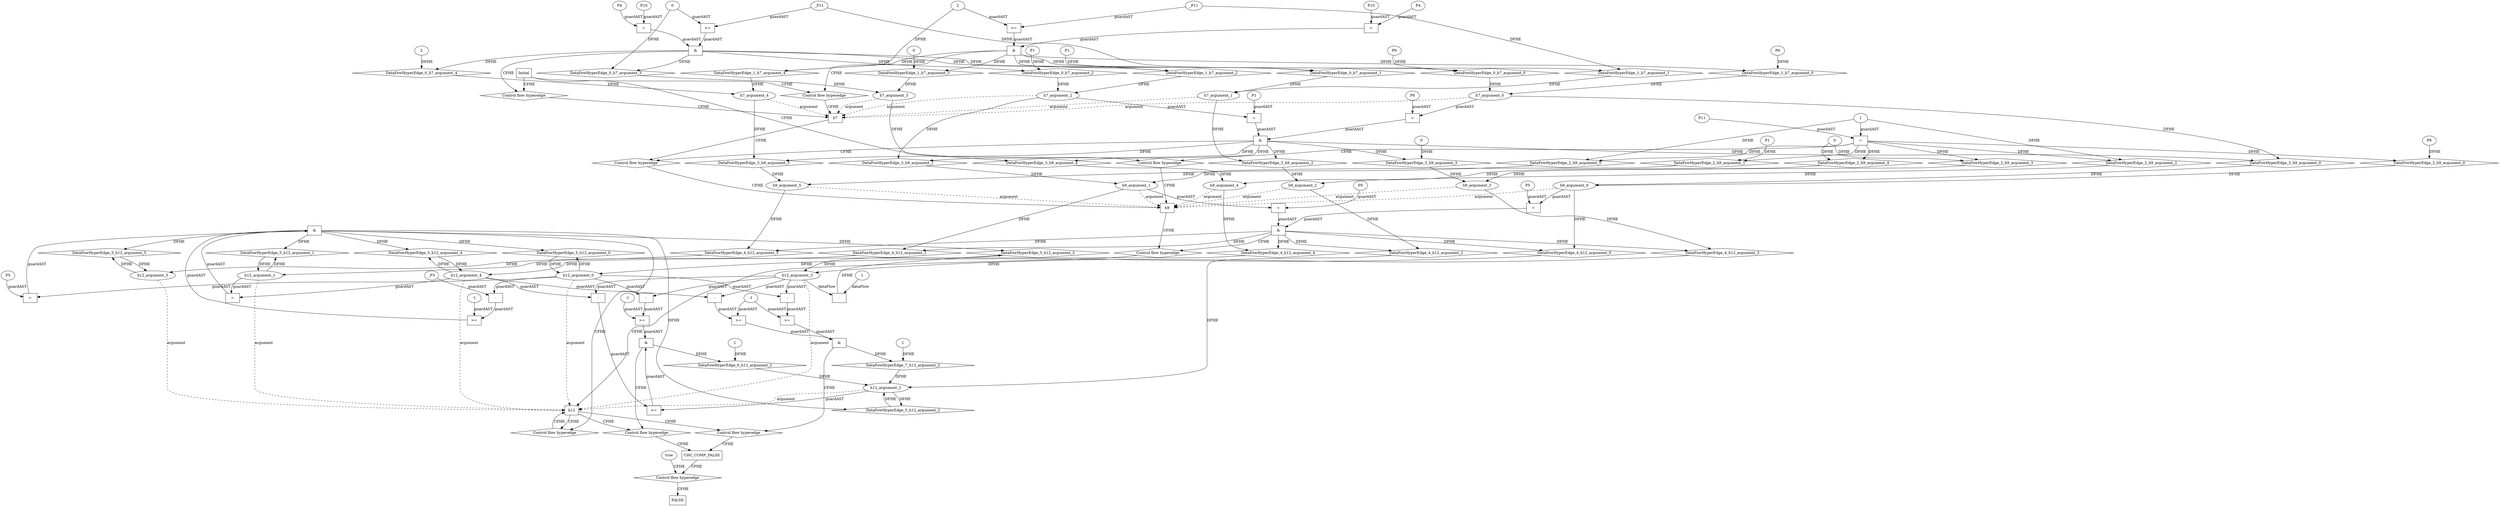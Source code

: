 digraph dag {
"CHC_COMP_FALSE" [label="CHC_COMP_FALSE" nodeName="CHC_COMP_FALSE" class=CONTROL  shape="rect"];
"h12" [label="h12" nodeName="h12" class=CONTROL  shape="rect"];
"h7" [label="h7" nodeName="h7" class=CONTROL  shape="rect"];
"h9" [label="h9" nodeName="h9" class=CONTROL  shape="rect"];
FALSE [label="FALSE" nodeName=FALSE class=CONTROL  shape="rect"];
Initial [label="Initial" nodeName=Initial class=CONTROL  shape="rect"];
ControlFowHyperEdge_0 [label="Control flow hyperedge" nodeName=ControlFowHyperEdge_0 class=controlFlowHyperEdge shape="diamond"];
"Initial" -> ControlFowHyperEdge_0 [label="CFHE"]
ControlFowHyperEdge_0 -> "h7" [label="CFHE"]
ControlFowHyperEdge_1 [label="Control flow hyperedge" nodeName=ControlFowHyperEdge_1 class=controlFlowHyperEdge shape="diamond"];
"Initial" -> ControlFowHyperEdge_1 [label="CFHE"]
ControlFowHyperEdge_1 -> "h7" [label="CFHE"]
ControlFowHyperEdge_2 [label="Control flow hyperedge" nodeName=ControlFowHyperEdge_2 class=controlFlowHyperEdge shape="diamond"];
"Initial" -> ControlFowHyperEdge_2 [label="CFHE"]
ControlFowHyperEdge_2 -> "h9" [label="CFHE"]
ControlFowHyperEdge_3 [label="Control flow hyperedge" nodeName=ControlFowHyperEdge_3 class=controlFlowHyperEdge shape="diamond"];
"h7" -> ControlFowHyperEdge_3 [label="CFHE"]
ControlFowHyperEdge_3 -> "h9" [label="CFHE"]
ControlFowHyperEdge_4 [label="Control flow hyperedge" nodeName=ControlFowHyperEdge_4 class=controlFlowHyperEdge shape="diamond"];
"h9" -> ControlFowHyperEdge_4 [label="CFHE"]
ControlFowHyperEdge_4 -> "h12" [label="CFHE"]
ControlFowHyperEdge_5 [label="Control flow hyperedge" nodeName=ControlFowHyperEdge_5 class=controlFlowHyperEdge shape="diamond"];
"h12" -> ControlFowHyperEdge_5 [label="CFHE"]
ControlFowHyperEdge_5 -> "h12" [label="CFHE"]
ControlFowHyperEdge_6 [label="Control flow hyperedge" nodeName=ControlFowHyperEdge_6 class=controlFlowHyperEdge shape="diamond"];
"h12" -> ControlFowHyperEdge_6 [label="CFHE"]
ControlFowHyperEdge_6 -> "CHC_COMP_FALSE" [label="CFHE"]
ControlFowHyperEdge_7 [label="Control flow hyperedge" nodeName=ControlFowHyperEdge_7 class=controlFlowHyperEdge shape="diamond"];
"h12" -> ControlFowHyperEdge_7 [label="CFHE"]
ControlFowHyperEdge_7 -> "CHC_COMP_FALSE" [label="CFHE"]
ControlFowHyperEdge_8 [label="Control flow hyperedge" nodeName=ControlFowHyperEdge_8 class=controlFlowHyperEdge shape="diamond"];
"CHC_COMP_FALSE" -> ControlFowHyperEdge_8 [label="CFHE"]
ControlFowHyperEdge_8 -> "FALSE" [label="CFHE"]
"h7_argument_0" [label="h7_argument_0" nodeName=argument0 class=argument  head="h7" shape="oval"];
"h7_argument_0" -> "h7"[label="argument" style="dashed"]
"h7_argument_1" [label="h7_argument_1" nodeName=argument1 class=argument  head="h7" shape="oval"];
"h7_argument_1" -> "h7"[label="argument" style="dashed"]
"h7_argument_2" [label="h7_argument_2" nodeName=argument2 class=argument  head="h7" shape="oval"];
"h7_argument_2" -> "h7"[label="argument" style="dashed"]
"h7_argument_3" [label="h7_argument_3" nodeName=argument3 class=argument  head="h7" shape="oval"];
"h7_argument_3" -> "h7"[label="argument" style="dashed"]
"h7_argument_4" [label="h7_argument_4" nodeName=argument4 class=argument  head="h7" shape="oval"];
"h7_argument_4" -> "h7"[label="argument" style="dashed"]
"h9_argument_0" [label="h9_argument_0" nodeName=argument0 class=argument  head="h9" shape="oval"];
"h9_argument_0" -> "h9"[label="argument" style="dashed"]
"h9_argument_1" [label="h9_argument_1" nodeName=argument1 class=argument  head="h9" shape="oval"];
"h9_argument_1" -> "h9"[label="argument" style="dashed"]
"h9_argument_2" [label="h9_argument_2" nodeName=argument2 class=argument  head="h9" shape="oval"];
"h9_argument_2" -> "h9"[label="argument" style="dashed"]
"h9_argument_3" [label="h9_argument_3" nodeName=argument3 class=argument  head="h9" shape="oval"];
"h9_argument_3" -> "h9"[label="argument" style="dashed"]
"h9_argument_4" [label="h9_argument_4" nodeName=argument4 class=argument  head="h9" shape="oval"];
"h9_argument_4" -> "h9"[label="argument" style="dashed"]
"h9_argument_5" [label="h9_argument_5" nodeName=argument5 class=argument  head="h9" shape="oval"];
"h9_argument_5" -> "h9"[label="argument" style="dashed"]
"h12_argument_0" [label="h12_argument_0" nodeName=argument0 class=argument  head="h12" shape="oval"];
"h12_argument_0" -> "h12"[label="argument" style="dashed"]
"h12_argument_1" [label="h12_argument_1" nodeName=argument1 class=argument  head="h12" shape="oval"];
"h12_argument_1" -> "h12"[label="argument" style="dashed"]
"h12_argument_2" [label="h12_argument_2" nodeName=argument2 class=argument  head="h12" shape="oval"];
"h12_argument_2" -> "h12"[label="argument" style="dashed"]
"h12_argument_3" [label="h12_argument_3" nodeName=argument3 class=argument  head="h12" shape="oval"];
"h12_argument_3" -> "h12"[label="argument" style="dashed"]
"h12_argument_4" [label="h12_argument_4" nodeName=argument4 class=argument  head="h12" shape="oval"];
"h12_argument_4" -> "h12"[label="argument" style="dashed"]
"h12_argument_5" [label="h12_argument_5" nodeName=argument5 class=argument  head="h12" shape="oval"];
"h12_argument_5" -> "h12"[label="argument" style="dashed"]

"xxxh7___Initial_0xxx_and" [label="&" nodeName="xxxh7___Initial_0xxx_and" class=Operator shape="rect"];
"xxxh7___Initial_0xxxguard_0_node_0" [label=">=" nodeName="xxxh7___Initial_0xxxguard_0_node_0" class=Operator  shape="rect"];
"xxxh7___Initial_0xxxdataFlow3_node_0" -> "xxxh7___Initial_0xxxguard_0_node_0"[label="guardAST"]
"xxxh7___Initial_0xxxdataFlow2_node_0" -> "xxxh7___Initial_0xxxguard_0_node_0"[label="guardAST"]

"xxxh7___Initial_0xxxguard_0_node_0" -> "xxxh7___Initial_0xxx_and" [label="guardAST"];
"xxxh7___Initial_0xxxguard1_node_0" [label="=" nodeName="xxxh7___Initial_0xxxguard1_node_0" class=Operator  shape="rect"];
"xxxh7___Initial_0xxxguard1_node_1" [label="P4" nodeName="xxxh7___Initial_0xxxguard1_node_1" class=symbolicConstant ];
"xxxh7___Initial_0xxxguard1_node_2" [label="P10" nodeName="xxxh7___Initial_0xxxguard1_node_2" class=symbolicConstant ];
"xxxh7___Initial_0xxxguard1_node_1" -> "xxxh7___Initial_0xxxguard1_node_0"[label="guardAST"]
"xxxh7___Initial_0xxxguard1_node_2" -> "xxxh7___Initial_0xxxguard1_node_0"[label="guardAST"]

"xxxh7___Initial_0xxxguard1_node_0" -> "xxxh7___Initial_0xxx_and" [label="guardAST"];
"xxxh7___Initial_0xxx_and" -> "ControlFowHyperEdge_0" [label="CFHE"];
"xxxh7___Initial_0xxxdataFlow_0_node_0" [label="P6" nodeName="xxxh7___Initial_0xxxdataFlow_0_node_0" class=symbolicConstant ];

"xxxh7___Initial_0xxxdataFlow1_node_0" [label="2" nodeName="xxxh7___Initial_0xxxdataFlow1_node_0" class=IdealInt ];

"xxxh7___Initial_0xxxdataFlow2_node_0" [label="_P11" nodeName="xxxh7___Initial_0xxxdataFlow2_node_0" class=symbolicConstant ];

"xxxh7___Initial_0xxxdataFlow3_node_0" [label="0" nodeName="xxxh7___Initial_0xxxdataFlow3_node_0" class=IdealInt ];

"xxxh7___Initial_0xxxdataFlow4_node_0" [label="P1" nodeName="xxxh7___Initial_0xxxdataFlow4_node_0" class=symbolicConstant ];

"xxxh7___Initial_1xxx_and" [label="&" nodeName="xxxh7___Initial_1xxx_and" class=Operator shape="rect"];
"xxxh7___Initial_1xxxguard_0_node_0" [label=">=" nodeName="xxxh7___Initial_1xxxguard_0_node_0" class=Operator  shape="rect"];
"xxxh7___Initial_1xxxdataFlow2_node_0" -> "xxxh7___Initial_1xxxguard_0_node_0"[label="guardAST"]
"xxxh7___Initial_1xxxdataFlow1_node_0" -> "xxxh7___Initial_1xxxguard_0_node_0"[label="guardAST"]

"xxxh7___Initial_1xxxguard_0_node_0" -> "xxxh7___Initial_1xxx_and" [label="guardAST"];
"xxxh7___Initial_1xxxguard1_node_0" [label="=" nodeName="xxxh7___Initial_1xxxguard1_node_0" class=Operator  shape="rect"];
"xxxh7___Initial_1xxxguard1_node_1" [label="P4" nodeName="xxxh7___Initial_1xxxguard1_node_1" class=symbolicConstant ];
"xxxh7___Initial_1xxxguard1_node_2" [label="P10" nodeName="xxxh7___Initial_1xxxguard1_node_2" class=symbolicConstant ];
"xxxh7___Initial_1xxxguard1_node_1" -> "xxxh7___Initial_1xxxguard1_node_0"[label="guardAST"]
"xxxh7___Initial_1xxxguard1_node_2" -> "xxxh7___Initial_1xxxguard1_node_0"[label="guardAST"]

"xxxh7___Initial_1xxxguard1_node_0" -> "xxxh7___Initial_1xxx_and" [label="guardAST"];
"xxxh7___Initial_1xxx_and" -> "ControlFowHyperEdge_1" [label="CFHE"];
"xxxh7___Initial_1xxxdataFlow_0_node_0" [label="P6" nodeName="xxxh7___Initial_1xxxdataFlow_0_node_0" class=symbolicConstant ];

"xxxh7___Initial_1xxxdataFlow1_node_0" [label="2" nodeName="xxxh7___Initial_1xxxdataFlow1_node_0" class=IdealInt ];

"xxxh7___Initial_1xxxdataFlow2_node_0" [label="_P11" nodeName="xxxh7___Initial_1xxxdataFlow2_node_0" class=symbolicConstant ];

"xxxh7___Initial_1xxxdataFlow3_node_0" [label="0" nodeName="xxxh7___Initial_1xxxdataFlow3_node_0" class=IdealInt ];

"xxxh7___Initial_1xxxdataFlow4_node_0" [label="P1" nodeName="xxxh7___Initial_1xxxdataFlow4_node_0" class=symbolicConstant ];

"xxxh9___Initial_2xxxguard_0_node_0" [label="=" nodeName="xxxh9___Initial_2xxxguard_0_node_0" class=Operator  shape="rect"];
"xxxh9___Initial_2xxxguard_0_node_2" [label="P11" nodeName="xxxh9___Initial_2xxxguard_0_node_2" class=symbolicConstant ];
"xxxh9___Initial_2xxxdataFlow1_node_0" -> "xxxh9___Initial_2xxxguard_0_node_0"[label="guardAST"]
"xxxh9___Initial_2xxxguard_0_node_2" -> "xxxh9___Initial_2xxxguard_0_node_0"[label="guardAST"]

"xxxh9___Initial_2xxxguard_0_node_0" -> "ControlFowHyperEdge_2" [label="CFHE"];
"xxxh9___Initial_2xxxdataFlow_0_node_0" [label="0" nodeName="xxxh9___Initial_2xxxdataFlow_0_node_0" class=IdealInt ];

"xxxh9___Initial_2xxxdataFlow1_node_0" [label="1" nodeName="xxxh9___Initial_2xxxdataFlow1_node_0" class=IdealInt ];


"xxxh9___Initial_2xxxdataFlow3_node_0" [label="P1" nodeName="xxxh9___Initial_2xxxdataFlow3_node_0" class=symbolicConstant ];

"xxxh9___Initial_2xxxdataFlow4_node_0" [label="P6" nodeName="xxxh9___Initial_2xxxdataFlow4_node_0" class=symbolicConstant ];


"xxxh9___h7_3xxx_and" [label="&" nodeName="xxxh9___h7_3xxx_and" class=Operator shape="rect"];
"xxxh9___h7_3xxxguard_0_node_0" [label="=" nodeName="xxxh9___h7_3xxxguard_0_node_0" class=Operator  shape="rect"];
"xxxh9___h7_3xxxguard_0_node_1" [label="P6" nodeName="xxxh9___h7_3xxxguard_0_node_1" class=symbolicConstant ];
"xxxh9___h7_3xxxguard_0_node_1" -> "xxxh9___h7_3xxxguard_0_node_0"[label="guardAST"]
"h7_argument_0" -> "xxxh9___h7_3xxxguard_0_node_0"[label="guardAST"]

"xxxh9___h7_3xxxguard_0_node_0" -> "xxxh9___h7_3xxx_and" [label="guardAST"];
"xxxh9___h7_3xxxguard1_node_0" [label="=" nodeName="xxxh9___h7_3xxxguard1_node_0" class=Operator  shape="rect"];
"xxxh9___h7_3xxxguard1_node_1" [label="P1" nodeName="xxxh9___h7_3xxxguard1_node_1" class=symbolicConstant ];
"xxxh9___h7_3xxxguard1_node_1" -> "xxxh9___h7_3xxxguard1_node_0"[label="guardAST"]
"h7_argument_2" -> "xxxh9___h7_3xxxguard1_node_0"[label="guardAST"]

"xxxh9___h7_3xxxguard1_node_0" -> "xxxh9___h7_3xxx_and" [label="guardAST"];
"xxxh9___h7_3xxx_and" -> "ControlFowHyperEdge_3" [label="CFHE"];

"xxxh9___h7_3xxxdataFlow1_node_0" [label="0" nodeName="xxxh9___h7_3xxxdataFlow1_node_0" class=IdealInt ];

"xxxh12___h9_4xxx_and" [label="&" nodeName="xxxh12___h9_4xxx_and" class=Operator shape="rect"];
"xxxh12___h9_4xxxguard_0_node_0" [label="=" nodeName="xxxh12___h9_4xxxguard_0_node_0" class=Operator  shape="rect"];
"xxxh12___h9_4xxxguard_0_node_1" [label="P5" nodeName="xxxh12___h9_4xxxguard_0_node_1" class=symbolicConstant ];
"xxxh12___h9_4xxxguard_0_node_1" -> "xxxh12___h9_4xxxguard_0_node_0"[label="guardAST"]
"h9_argument_0" -> "xxxh12___h9_4xxxguard_0_node_0"[label="guardAST"]

"xxxh12___h9_4xxxguard_0_node_0" -> "xxxh12___h9_4xxx_and" [label="guardAST"];
"xxxh12___h9_4xxxguard1_node_0" [label="=" nodeName="xxxh12___h9_4xxxguard1_node_0" class=Operator  shape="rect"];
"xxxh12___h9_4xxxguard1_node_1" [label="P0" nodeName="xxxh12___h9_4xxxguard1_node_1" class=symbolicConstant ];
"xxxh12___h9_4xxxguard1_node_1" -> "xxxh12___h9_4xxxguard1_node_0"[label="guardAST"]
"h9_argument_1" -> "xxxh12___h9_4xxxguard1_node_0"[label="guardAST"]

"xxxh12___h9_4xxxguard1_node_0" -> "xxxh12___h9_4xxx_and" [label="guardAST"];
"xxxh12___h9_4xxx_and" -> "ControlFowHyperEdge_4" [label="CFHE"];
"xxxh12___h12_5xxx_and" [label="&" nodeName="xxxh12___h12_5xxx_and" class=Operator shape="rect"];
"xxxh12___h12_5xxxguard_0_node_0" [label=">=" nodeName="xxxh12___h12_5xxxguard_0_node_0" class=Operator  shape="rect"];
"xxxh12___h12_5xxxguard_0_node_1" [label="-" nodeName="xxxh12___h12_5xxxguard_0_node_1" class= Operator shape="rect"];
"xxxh12___h12_5xxxguard_0_node_3" [label="_P3" nodeName="xxxh12___h12_5xxxguard_0_node_3" class=symbolicConstant ];
"xxxh12___h12_5xxxguard_0_node_4" [label="-1" nodeName="xxxh12___h12_5xxxguard_0_node_4" class=IdealInt ];
"xxxh12___h12_5xxxguard_0_node_1" -> "xxxh12___h12_5xxxguard_0_node_0"[label="guardAST"]
"xxxh12___h12_5xxxguard_0_node_4" -> "xxxh12___h12_5xxxguard_0_node_0"[label="guardAST"]
"h12_argument_0" -> "xxxh12___h12_5xxxguard_0_node_1"[label="guardAST"]
"xxxh12___h12_5xxxguard_0_node_3" -> "xxxh12___h12_5xxxguard_0_node_1"[label="guardAST"]

"xxxh12___h12_5xxxguard_0_node_0" -> "xxxh12___h12_5xxx_and" [label="guardAST"];
"xxxh12___h12_5xxxguard1_node_0" [label="=" nodeName="xxxh12___h12_5xxxguard1_node_0" class=Operator  shape="rect"];
"xxxh12___h12_5xxxguard1_node_1" [label="P5" nodeName="xxxh12___h12_5xxxguard1_node_1" class=symbolicConstant ];
"xxxh12___h12_5xxxguard1_node_1" -> "xxxh12___h12_5xxxguard1_node_0"[label="guardAST"]
"h12_argument_0" -> "xxxh12___h12_5xxxguard1_node_0"[label="guardAST"]

"xxxh12___h12_5xxxguard1_node_0" -> "xxxh12___h12_5xxx_and" [label="guardAST"];
"xxxh12___h12_5xxxguard2_node_0" [label="=" nodeName="xxxh12___h12_5xxxguard2_node_0" class=Operator  shape="rect"];
"h12_argument_4" -> "xxxh12___h12_5xxxguard2_node_0"[label="guardAST"]
"h12_argument_1" -> "xxxh12___h12_5xxxguard2_node_0"[label="guardAST"]

"xxxh12___h12_5xxxguard2_node_0" -> "xxxh12___h12_5xxx_and" [label="guardAST"];
"xxxh12___h12_5xxx_and" -> "ControlFowHyperEdge_5" [label="CFHE"];
"xxxh12___h12_5xxxdataFlow_0_node_0" [label="-" nodeName="xxxh12___h12_5xxxdataFlow_0_node_0" class= Operator shape="rect"];
"xxxh12___h12_5xxxdataFlow_0_node_2" [label="1" nodeName="xxxh12___h12_5xxxdataFlow_0_node_2" class=IdealInt ];
"h12_argument_3" -> "xxxh12___h12_5xxxdataFlow_0_node_0"[label="dataFlow"]
"xxxh12___h12_5xxxdataFlow_0_node_2" -> "xxxh12___h12_5xxxdataFlow_0_node_0"[label="dataFlow"]


"xxxCHC_COMP_FALSE___h12_6xxx_and" [label="&" nodeName="xxxCHC_COMP_FALSE___h12_6xxx_and" class=Operator shape="rect"];
"xxxCHC_COMP_FALSE___h12_6xxxguard_0_node_0" [label=">=" nodeName="xxxCHC_COMP_FALSE___h12_6xxxguard_0_node_0" class=Operator  shape="rect"];
"xxxCHC_COMP_FALSE___h12_6xxxguard_0_node_1" [label="-" nodeName="xxxCHC_COMP_FALSE___h12_6xxxguard_0_node_1" class= Operator shape="rect"];
"xxxCHC_COMP_FALSE___h12_6xxxguard_0_node_1" -> "xxxCHC_COMP_FALSE___h12_6xxxguard_0_node_0"[label="guardAST"]
"h12_argument_2" -> "xxxCHC_COMP_FALSE___h12_6xxxguard_0_node_0"[label="guardAST"]
"h12_argument_3" -> "xxxCHC_COMP_FALSE___h12_6xxxguard_0_node_1"[label="guardAST"]
"h12_argument_4" -> "xxxCHC_COMP_FALSE___h12_6xxxguard_0_node_1"[label="guardAST"]

"xxxCHC_COMP_FALSE___h12_6xxxguard_0_node_0" -> "xxxCHC_COMP_FALSE___h12_6xxx_and" [label="guardAST"];
"xxxCHC_COMP_FALSE___h12_6xxxguard1_node_0" [label=">=" nodeName="xxxCHC_COMP_FALSE___h12_6xxxguard1_node_0" class=Operator  shape="rect"];
"xxxCHC_COMP_FALSE___h12_6xxxguard1_node_1" [label="-1" nodeName="xxxCHC_COMP_FALSE___h12_6xxxguard1_node_1" class=IdealInt ];
"xxxCHC_COMP_FALSE___h12_6xxxguard1_node_2" [label="-" nodeName="xxxCHC_COMP_FALSE___h12_6xxxguard1_node_2" class= Operator shape="rect"];
"xxxCHC_COMP_FALSE___h12_6xxxguard1_node_1" -> "xxxCHC_COMP_FALSE___h12_6xxxguard1_node_0"[label="guardAST"]
"xxxCHC_COMP_FALSE___h12_6xxxguard1_node_2" -> "xxxCHC_COMP_FALSE___h12_6xxxguard1_node_0"[label="guardAST"]
"h12_argument_0" -> "xxxCHC_COMP_FALSE___h12_6xxxguard1_node_2"[label="guardAST"]
"h12_argument_3" -> "xxxCHC_COMP_FALSE___h12_6xxxguard1_node_2"[label="guardAST"]

"xxxCHC_COMP_FALSE___h12_6xxxguard1_node_0" -> "xxxCHC_COMP_FALSE___h12_6xxx_and" [label="guardAST"];
"xxxCHC_COMP_FALSE___h12_6xxx_and" -> "ControlFowHyperEdge_6" [label="CFHE"];
"xxxCHC_COMP_FALSE___h12_7xxx_and" [label="&" nodeName="xxxCHC_COMP_FALSE___h12_7xxx_and" class=Operator shape="rect"];
"xxxCHC_COMP_FALSE___h12_7xxxguard_0_node_0" [label=">=" nodeName="xxxCHC_COMP_FALSE___h12_7xxxguard_0_node_0" class=Operator  shape="rect"];
"xxxCHC_COMP_FALSE___h12_7xxxguard_0_node_1" [label="-1" nodeName="xxxCHC_COMP_FALSE___h12_7xxxguard_0_node_1" class=IdealInt ];
"xxxCHC_COMP_FALSE___h12_7xxxguard_0_node_2" [label="-" nodeName="xxxCHC_COMP_FALSE___h12_7xxxguard_0_node_2" class= Operator shape="rect"];
"xxxCHC_COMP_FALSE___h12_7xxxguard_0_node_1" -> "xxxCHC_COMP_FALSE___h12_7xxxguard_0_node_0"[label="guardAST"]
"xxxCHC_COMP_FALSE___h12_7xxxguard_0_node_2" -> "xxxCHC_COMP_FALSE___h12_7xxxguard_0_node_0"[label="guardAST"]
"h12_argument_3" -> "xxxCHC_COMP_FALSE___h12_7xxxguard_0_node_2"[label="guardAST"]
"h12_argument_4" -> "xxxCHC_COMP_FALSE___h12_7xxxguard_0_node_2"[label="guardAST"]

"xxxCHC_COMP_FALSE___h12_7xxxguard_0_node_0" -> "xxxCHC_COMP_FALSE___h12_7xxx_and" [label="guardAST"];
"xxxCHC_COMP_FALSE___h12_7xxxguard1_node_0" [label=">=" nodeName="xxxCHC_COMP_FALSE___h12_7xxxguard1_node_0" class=Operator  shape="rect"];
"xxxCHC_COMP_FALSE___h12_7xxxguard1_node_2" [label="-" nodeName="xxxCHC_COMP_FALSE___h12_7xxxguard1_node_2" class= Operator shape="rect"];
"xxxCHC_COMP_FALSE___h12_7xxxguard_0_node_1" -> "xxxCHC_COMP_FALSE___h12_7xxxguard1_node_0"[label="guardAST"]
"xxxCHC_COMP_FALSE___h12_7xxxguard1_node_2" -> "xxxCHC_COMP_FALSE___h12_7xxxguard1_node_0"[label="guardAST"]
"h12_argument_0" -> "xxxCHC_COMP_FALSE___h12_7xxxguard1_node_2"[label="guardAST"]
"h12_argument_3" -> "xxxCHC_COMP_FALSE___h12_7xxxguard1_node_2"[label="guardAST"]

"xxxCHC_COMP_FALSE___h12_7xxxguard1_node_0" -> "xxxCHC_COMP_FALSE___h12_7xxx_and" [label="guardAST"];
"xxxCHC_COMP_FALSE___h12_7xxx_and" -> "ControlFowHyperEdge_7" [label="CFHE"];
"xxxFALSE___CHC_COMP_FALSE_8xxxguard_0_node_0" [label="true" nodeName="xxxFALSE___CHC_COMP_FALSE_8xxxguard_0_node_0" class=Constant ];

"xxxFALSE___CHC_COMP_FALSE_8xxxguard_0_node_0" -> "ControlFowHyperEdge_8" [label="CFHE"];
"xxxCHC_COMP_FALSE___h12_6xxxh12_argument_2_constant_1" [label="1" nodeName="xxxCHC_COMP_FALSE___h12_6xxxh12_argument_2_constant_1" class=Constant];
"DataFowHyperEdge_6_h12_argument_2" [label="DataFowHyperEdge_6_h12_argument_2" nodeName="DataFowHyperEdge_6_h12_argument_2" class=DataFlowHyperedge shape="diamond"];
"DataFowHyperEdge_6_h12_argument_2" -> "h12_argument_2"[label="DFHE"]
"xxxCHC_COMP_FALSE___h12_6xxx_and" -> "DataFowHyperEdge_6_h12_argument_2"[label="DFHE"]
"xxxCHC_COMP_FALSE___h12_6xxxh12_argument_2_constant_1" -> "DataFowHyperEdge_6_h12_argument_2" [label="DFHE"];
"xxxCHC_COMP_FALSE___h12_7xxxh12_argument_2_constant_1" [label="1" nodeName="xxxCHC_COMP_FALSE___h12_7xxxh12_argument_2_constant_1" class=Constant];
"DataFowHyperEdge_7_h12_argument_2" [label="DataFowHyperEdge_7_h12_argument_2" nodeName="DataFowHyperEdge_7_h12_argument_2" class=DataFlowHyperedge shape="diamond"];
"DataFowHyperEdge_7_h12_argument_2" -> "h12_argument_2"[label="DFHE"]
"xxxCHC_COMP_FALSE___h12_7xxx_and" -> "DataFowHyperEdge_7_h12_argument_2"[label="DFHE"]
"xxxCHC_COMP_FALSE___h12_7xxxh12_argument_2_constant_1" -> "DataFowHyperEdge_7_h12_argument_2" [label="DFHE"];
"h7_argument_0" -> "DataFowHyperEdge_3_h9_argument_0"[label="DFHE"]
"DataFowHyperEdge_3_h9_argument_0" [label="DataFowHyperEdge_3_h9_argument_0" nodeName="DataFowHyperEdge_3_h9_argument_0" class=DataFlowHyperedge shape="diamond"];
"DataFowHyperEdge_3_h9_argument_0" -> "h9_argument_0"[label="DFHE"]
"xxxh9___h7_3xxx_and" -> "DataFowHyperEdge_3_h9_argument_0"[label="DFHE"]
"h7_argument_2" -> "DataFowHyperEdge_3_h9_argument_1"[label="DFHE"]
"DataFowHyperEdge_3_h9_argument_1" [label="DataFowHyperEdge_3_h9_argument_1" nodeName="DataFowHyperEdge_3_h9_argument_1" class=DataFlowHyperedge shape="diamond"];
"DataFowHyperEdge_3_h9_argument_1" -> "h9_argument_1"[label="DFHE"]
"xxxh9___h7_3xxx_and" -> "DataFowHyperEdge_3_h9_argument_1"[label="DFHE"]
"h7_argument_3" -> "DataFowHyperEdge_3_h9_argument_4"[label="DFHE"]
"DataFowHyperEdge_3_h9_argument_4" [label="DataFowHyperEdge_3_h9_argument_4" nodeName="DataFowHyperEdge_3_h9_argument_4" class=DataFlowHyperedge shape="diamond"];
"DataFowHyperEdge_3_h9_argument_4" -> "h9_argument_4"[label="DFHE"]
"xxxh9___h7_3xxx_and" -> "DataFowHyperEdge_3_h9_argument_4"[label="DFHE"]
"h7_argument_4" -> "DataFowHyperEdge_3_h9_argument_5"[label="DFHE"]
"DataFowHyperEdge_3_h9_argument_5" [label="DataFowHyperEdge_3_h9_argument_5" nodeName="DataFowHyperEdge_3_h9_argument_5" class=DataFlowHyperedge shape="diamond"];
"DataFowHyperEdge_3_h9_argument_5" -> "h9_argument_5"[label="DFHE"]
"xxxh9___h7_3xxx_and" -> "DataFowHyperEdge_3_h9_argument_5"[label="DFHE"]
"h9_argument_0" -> "DataFowHyperEdge_4_h12_argument_0"[label="DFHE"]
"DataFowHyperEdge_4_h12_argument_0" [label="DataFowHyperEdge_4_h12_argument_0" nodeName="DataFowHyperEdge_4_h12_argument_0" class=DataFlowHyperedge shape="diamond"];
"DataFowHyperEdge_4_h12_argument_0" -> "h12_argument_0"[label="DFHE"]
"xxxh12___h9_4xxx_and" -> "DataFowHyperEdge_4_h12_argument_0"[label="DFHE"]
"h9_argument_4" -> "DataFowHyperEdge_4_h12_argument_4"[label="DFHE"]
"DataFowHyperEdge_4_h12_argument_4" [label="DataFowHyperEdge_4_h12_argument_4" nodeName="DataFowHyperEdge_4_h12_argument_4" class=DataFlowHyperedge shape="diamond"];
"DataFowHyperEdge_4_h12_argument_4" -> "h12_argument_4"[label="DFHE"]
"xxxh12___h9_4xxx_and" -> "DataFowHyperEdge_4_h12_argument_4"[label="DFHE"]
"h9_argument_2" -> "DataFowHyperEdge_4_h12_argument_2"[label="DFHE"]
"DataFowHyperEdge_4_h12_argument_2" [label="DataFowHyperEdge_4_h12_argument_2" nodeName="DataFowHyperEdge_4_h12_argument_2" class=DataFlowHyperedge shape="diamond"];
"DataFowHyperEdge_4_h12_argument_2" -> "h12_argument_2"[label="DFHE"]
"xxxh12___h9_4xxx_and" -> "DataFowHyperEdge_4_h12_argument_2"[label="DFHE"]
"h9_argument_5" -> "DataFowHyperEdge_4_h12_argument_5"[label="DFHE"]
"DataFowHyperEdge_4_h12_argument_5" [label="DataFowHyperEdge_4_h12_argument_5" nodeName="DataFowHyperEdge_4_h12_argument_5" class=DataFlowHyperedge shape="diamond"];
"DataFowHyperEdge_4_h12_argument_5" -> "h12_argument_5"[label="DFHE"]
"xxxh12___h9_4xxx_and" -> "DataFowHyperEdge_4_h12_argument_5"[label="DFHE"]
"h9_argument_1" -> "DataFowHyperEdge_4_h12_argument_1"[label="DFHE"]
"DataFowHyperEdge_4_h12_argument_1" [label="DataFowHyperEdge_4_h12_argument_1" nodeName="DataFowHyperEdge_4_h12_argument_1" class=DataFlowHyperedge shape="diamond"];
"DataFowHyperEdge_4_h12_argument_1" -> "h12_argument_1"[label="DFHE"]
"xxxh12___h9_4xxx_and" -> "DataFowHyperEdge_4_h12_argument_1"[label="DFHE"]
"h9_argument_3" -> "DataFowHyperEdge_4_h12_argument_3"[label="DFHE"]
"DataFowHyperEdge_4_h12_argument_3" [label="DataFowHyperEdge_4_h12_argument_3" nodeName="DataFowHyperEdge_4_h12_argument_3" class=DataFlowHyperedge shape="diamond"];
"DataFowHyperEdge_4_h12_argument_3" -> "h12_argument_3"[label="DFHE"]
"xxxh12___h9_4xxx_and" -> "DataFowHyperEdge_4_h12_argument_3"[label="DFHE"]
"h12_argument_0" -> "DataFowHyperEdge_5_h12_argument_0"[label="DFHE"]
"DataFowHyperEdge_5_h12_argument_0" [label="DataFowHyperEdge_5_h12_argument_0" nodeName="DataFowHyperEdge_5_h12_argument_0" class=DataFlowHyperedge shape="diamond"];
"DataFowHyperEdge_5_h12_argument_0" -> "h12_argument_0"[label="DFHE"]
"xxxh12___h12_5xxx_and" -> "DataFowHyperEdge_5_h12_argument_0"[label="DFHE"]
"h12_argument_1" -> "DataFowHyperEdge_5_h12_argument_1"[label="DFHE"]
"DataFowHyperEdge_5_h12_argument_1" [label="DataFowHyperEdge_5_h12_argument_1" nodeName="DataFowHyperEdge_5_h12_argument_1" class=DataFlowHyperedge shape="diamond"];
"DataFowHyperEdge_5_h12_argument_1" -> "h12_argument_1"[label="DFHE"]
"xxxh12___h12_5xxx_and" -> "DataFowHyperEdge_5_h12_argument_1"[label="DFHE"]
"h12_argument_2" -> "DataFowHyperEdge_5_h12_argument_2"[label="DFHE"]
"DataFowHyperEdge_5_h12_argument_2" [label="DataFowHyperEdge_5_h12_argument_2" nodeName="DataFowHyperEdge_5_h12_argument_2" class=DataFlowHyperedge shape="diamond"];
"DataFowHyperEdge_5_h12_argument_2" -> "h12_argument_2"[label="DFHE"]
"xxxh12___h12_5xxx_and" -> "DataFowHyperEdge_5_h12_argument_2"[label="DFHE"]
"h12_argument_5" -> "DataFowHyperEdge_5_h12_argument_5"[label="DFHE"]
"DataFowHyperEdge_5_h12_argument_5" [label="DataFowHyperEdge_5_h12_argument_5" nodeName="DataFowHyperEdge_5_h12_argument_5" class=DataFlowHyperedge shape="diamond"];
"DataFowHyperEdge_5_h12_argument_5" -> "h12_argument_5"[label="DFHE"]
"xxxh12___h12_5xxx_and" -> "DataFowHyperEdge_5_h12_argument_5"[label="DFHE"]
"DataFowHyperEdge_0_h7_argument_0" [label="DataFowHyperEdge_0_h7_argument_0" nodeName="DataFowHyperEdge_0_h7_argument_0" class=DataFlowHyperedge shape="diamond"];
"DataFowHyperEdge_0_h7_argument_0" -> "h7_argument_0"[label="DFHE"]
"xxxh7___Initial_0xxx_and" -> "DataFowHyperEdge_0_h7_argument_0"[label="DFHE"]
"xxxh7___Initial_0xxxdataFlow_0_node_0" -> "DataFowHyperEdge_0_h7_argument_0" [label="DFHE"];
"DataFowHyperEdge_0_h7_argument_1" [label="DataFowHyperEdge_0_h7_argument_1" nodeName="DataFowHyperEdge_0_h7_argument_1" class=DataFlowHyperedge shape="diamond"];
"DataFowHyperEdge_0_h7_argument_1" -> "h7_argument_1"[label="DFHE"]
"xxxh7___Initial_0xxx_and" -> "DataFowHyperEdge_0_h7_argument_1"[label="DFHE"]
"xxxh7___Initial_0xxxdataFlow2_node_0" -> "DataFowHyperEdge_0_h7_argument_1" [label="DFHE"];
"DataFowHyperEdge_0_h7_argument_2" [label="DataFowHyperEdge_0_h7_argument_2" nodeName="DataFowHyperEdge_0_h7_argument_2" class=DataFlowHyperedge shape="diamond"];
"DataFowHyperEdge_0_h7_argument_2" -> "h7_argument_2"[label="DFHE"]
"xxxh7___Initial_0xxx_and" -> "DataFowHyperEdge_0_h7_argument_2"[label="DFHE"]
"xxxh7___Initial_0xxxdataFlow4_node_0" -> "DataFowHyperEdge_0_h7_argument_2" [label="DFHE"];
"DataFowHyperEdge_0_h7_argument_3" [label="DataFowHyperEdge_0_h7_argument_3" nodeName="DataFowHyperEdge_0_h7_argument_3" class=DataFlowHyperedge shape="diamond"];
"DataFowHyperEdge_0_h7_argument_3" -> "h7_argument_3"[label="DFHE"]
"xxxh7___Initial_0xxx_and" -> "DataFowHyperEdge_0_h7_argument_3"[label="DFHE"]
"xxxh7___Initial_0xxxdataFlow3_node_0" -> "DataFowHyperEdge_0_h7_argument_3" [label="DFHE"];
"DataFowHyperEdge_0_h7_argument_4" [label="DataFowHyperEdge_0_h7_argument_4" nodeName="DataFowHyperEdge_0_h7_argument_4" class=DataFlowHyperedge shape="diamond"];
"DataFowHyperEdge_0_h7_argument_4" -> "h7_argument_4"[label="DFHE"]
"xxxh7___Initial_0xxx_and" -> "DataFowHyperEdge_0_h7_argument_4"[label="DFHE"]
"xxxh7___Initial_0xxxdataFlow1_node_0" -> "DataFowHyperEdge_0_h7_argument_4" [label="DFHE"];
"DataFowHyperEdge_1_h7_argument_0" [label="DataFowHyperEdge_1_h7_argument_0" nodeName="DataFowHyperEdge_1_h7_argument_0" class=DataFlowHyperedge shape="diamond"];
"DataFowHyperEdge_1_h7_argument_0" -> "h7_argument_0"[label="DFHE"]
"xxxh7___Initial_1xxx_and" -> "DataFowHyperEdge_1_h7_argument_0"[label="DFHE"]
"xxxh7___Initial_1xxxdataFlow_0_node_0" -> "DataFowHyperEdge_1_h7_argument_0" [label="DFHE"];
"DataFowHyperEdge_1_h7_argument_1" [label="DataFowHyperEdge_1_h7_argument_1" nodeName="DataFowHyperEdge_1_h7_argument_1" class=DataFlowHyperedge shape="diamond"];
"DataFowHyperEdge_1_h7_argument_1" -> "h7_argument_1"[label="DFHE"]
"xxxh7___Initial_1xxx_and" -> "DataFowHyperEdge_1_h7_argument_1"[label="DFHE"]
"xxxh7___Initial_1xxxdataFlow2_node_0" -> "DataFowHyperEdge_1_h7_argument_1" [label="DFHE"];
"DataFowHyperEdge_1_h7_argument_2" [label="DataFowHyperEdge_1_h7_argument_2" nodeName="DataFowHyperEdge_1_h7_argument_2" class=DataFlowHyperedge shape="diamond"];
"DataFowHyperEdge_1_h7_argument_2" -> "h7_argument_2"[label="DFHE"]
"xxxh7___Initial_1xxx_and" -> "DataFowHyperEdge_1_h7_argument_2"[label="DFHE"]
"xxxh7___Initial_1xxxdataFlow4_node_0" -> "DataFowHyperEdge_1_h7_argument_2" [label="DFHE"];
"DataFowHyperEdge_1_h7_argument_3" [label="DataFowHyperEdge_1_h7_argument_3" nodeName="DataFowHyperEdge_1_h7_argument_3" class=DataFlowHyperedge shape="diamond"];
"DataFowHyperEdge_1_h7_argument_3" -> "h7_argument_3"[label="DFHE"]
"xxxh7___Initial_1xxx_and" -> "DataFowHyperEdge_1_h7_argument_3"[label="DFHE"]
"xxxh7___Initial_1xxxdataFlow3_node_0" -> "DataFowHyperEdge_1_h7_argument_3" [label="DFHE"];
"DataFowHyperEdge_1_h7_argument_4" [label="DataFowHyperEdge_1_h7_argument_4" nodeName="DataFowHyperEdge_1_h7_argument_4" class=DataFlowHyperedge shape="diamond"];
"DataFowHyperEdge_1_h7_argument_4" -> "h7_argument_4"[label="DFHE"]
"xxxh7___Initial_1xxx_and" -> "DataFowHyperEdge_1_h7_argument_4"[label="DFHE"]
"xxxh7___Initial_1xxxdataFlow1_node_0" -> "DataFowHyperEdge_1_h7_argument_4" [label="DFHE"];
"DataFowHyperEdge_2_h9_argument_0" [label="DataFowHyperEdge_2_h9_argument_0" nodeName="DataFowHyperEdge_2_h9_argument_0" class=DataFlowHyperedge shape="diamond"];
"DataFowHyperEdge_2_h9_argument_0" -> "h9_argument_0"[label="DFHE"]
"xxxh9___Initial_2xxxguard_0_node_0" -> "DataFowHyperEdge_2_h9_argument_0"[label="DFHE"]
"xxxh9___Initial_2xxxdataFlow4_node_0" -> "DataFowHyperEdge_2_h9_argument_0" [label="DFHE"];
"DataFowHyperEdge_2_h9_argument_1" [label="DataFowHyperEdge_2_h9_argument_1" nodeName="DataFowHyperEdge_2_h9_argument_1" class=DataFlowHyperedge shape="diamond"];
"DataFowHyperEdge_2_h9_argument_1" -> "h9_argument_1"[label="DFHE"]
"xxxh9___Initial_2xxxguard_0_node_0" -> "DataFowHyperEdge_2_h9_argument_1"[label="DFHE"]
"xxxh9___Initial_2xxxdataFlow3_node_0" -> "DataFowHyperEdge_2_h9_argument_1" [label="DFHE"];
"DataFowHyperEdge_2_h9_argument_2" [label="DataFowHyperEdge_2_h9_argument_2" nodeName="DataFowHyperEdge_2_h9_argument_2" class=DataFlowHyperedge shape="diamond"];
"DataFowHyperEdge_2_h9_argument_2" -> "h9_argument_2"[label="DFHE"]
"xxxh9___Initial_2xxxguard_0_node_0" -> "DataFowHyperEdge_2_h9_argument_2"[label="DFHE"]
"xxxh9___Initial_2xxxdataFlow1_node_0" -> "DataFowHyperEdge_2_h9_argument_2" [label="DFHE"];
"DataFowHyperEdge_2_h9_argument_3" [label="DataFowHyperEdge_2_h9_argument_3" nodeName="DataFowHyperEdge_2_h9_argument_3" class=DataFlowHyperedge shape="diamond"];
"DataFowHyperEdge_2_h9_argument_3" -> "h9_argument_3"[label="DFHE"]
"xxxh9___Initial_2xxxguard_0_node_0" -> "DataFowHyperEdge_2_h9_argument_3"[label="DFHE"]
"xxxh9___Initial_2xxxdataFlow_0_node_0" -> "DataFowHyperEdge_2_h9_argument_3" [label="DFHE"];
"DataFowHyperEdge_2_h9_argument_4" [label="DataFowHyperEdge_2_h9_argument_4" nodeName="DataFowHyperEdge_2_h9_argument_4" class=DataFlowHyperedge shape="diamond"];
"DataFowHyperEdge_2_h9_argument_4" -> "h9_argument_4"[label="DFHE"]
"xxxh9___Initial_2xxxguard_0_node_0" -> "DataFowHyperEdge_2_h9_argument_4"[label="DFHE"]
"xxxh9___Initial_2xxxdataFlow_0_node_0" -> "DataFowHyperEdge_2_h9_argument_4" [label="DFHE"];
"DataFowHyperEdge_2_h9_argument_5" [label="DataFowHyperEdge_2_h9_argument_5" nodeName="DataFowHyperEdge_2_h9_argument_5" class=DataFlowHyperedge shape="diamond"];
"DataFowHyperEdge_2_h9_argument_5" -> "h9_argument_5"[label="DFHE"]
"xxxh9___Initial_2xxxguard_0_node_0" -> "DataFowHyperEdge_2_h9_argument_5"[label="DFHE"]
"xxxh9___Initial_2xxxdataFlow1_node_0" -> "DataFowHyperEdge_2_h9_argument_5" [label="DFHE"];
"DataFowHyperEdge_3_h9_argument_2" [label="DataFowHyperEdge_3_h9_argument_2" nodeName="DataFowHyperEdge_3_h9_argument_2" class=DataFlowHyperedge shape="diamond"];
"DataFowHyperEdge_3_h9_argument_2" -> "h9_argument_2"[label="DFHE"]
"xxxh9___h7_3xxx_and" -> "DataFowHyperEdge_3_h9_argument_2"[label="DFHE"]
"h7_argument_1" -> "DataFowHyperEdge_3_h9_argument_2" [label="DFHE"];
"DataFowHyperEdge_3_h9_argument_3" [label="DataFowHyperEdge_3_h9_argument_3" nodeName="DataFowHyperEdge_3_h9_argument_3" class=DataFlowHyperedge shape="diamond"];
"DataFowHyperEdge_3_h9_argument_3" -> "h9_argument_3"[label="DFHE"]
"xxxh9___h7_3xxx_and" -> "DataFowHyperEdge_3_h9_argument_3"[label="DFHE"]
"xxxh9___h7_3xxxdataFlow1_node_0" -> "DataFowHyperEdge_3_h9_argument_3" [label="DFHE"];
"DataFowHyperEdge_5_h12_argument_3" [label="DataFowHyperEdge_5_h12_argument_3" nodeName="DataFowHyperEdge_5_h12_argument_3" class=DataFlowHyperedge shape="diamond"];
"DataFowHyperEdge_5_h12_argument_3" -> "h12_argument_3"[label="DFHE"]
"xxxh12___h12_5xxx_and" -> "DataFowHyperEdge_5_h12_argument_3"[label="DFHE"]
"xxxh12___h12_5xxxdataFlow_0_node_0" -> "DataFowHyperEdge_5_h12_argument_3" [label="DFHE"];
"DataFowHyperEdge_5_h12_argument_4" [label="DataFowHyperEdge_5_h12_argument_4" nodeName="DataFowHyperEdge_5_h12_argument_4" class=DataFlowHyperedge shape="diamond"];
"DataFowHyperEdge_5_h12_argument_4" -> "h12_argument_4"[label="DFHE"]
"xxxh12___h12_5xxx_and" -> "DataFowHyperEdge_5_h12_argument_4"[label="DFHE"]
"h12_argument_4" -> "DataFowHyperEdge_5_h12_argument_4" [label="DFHE"];




}

